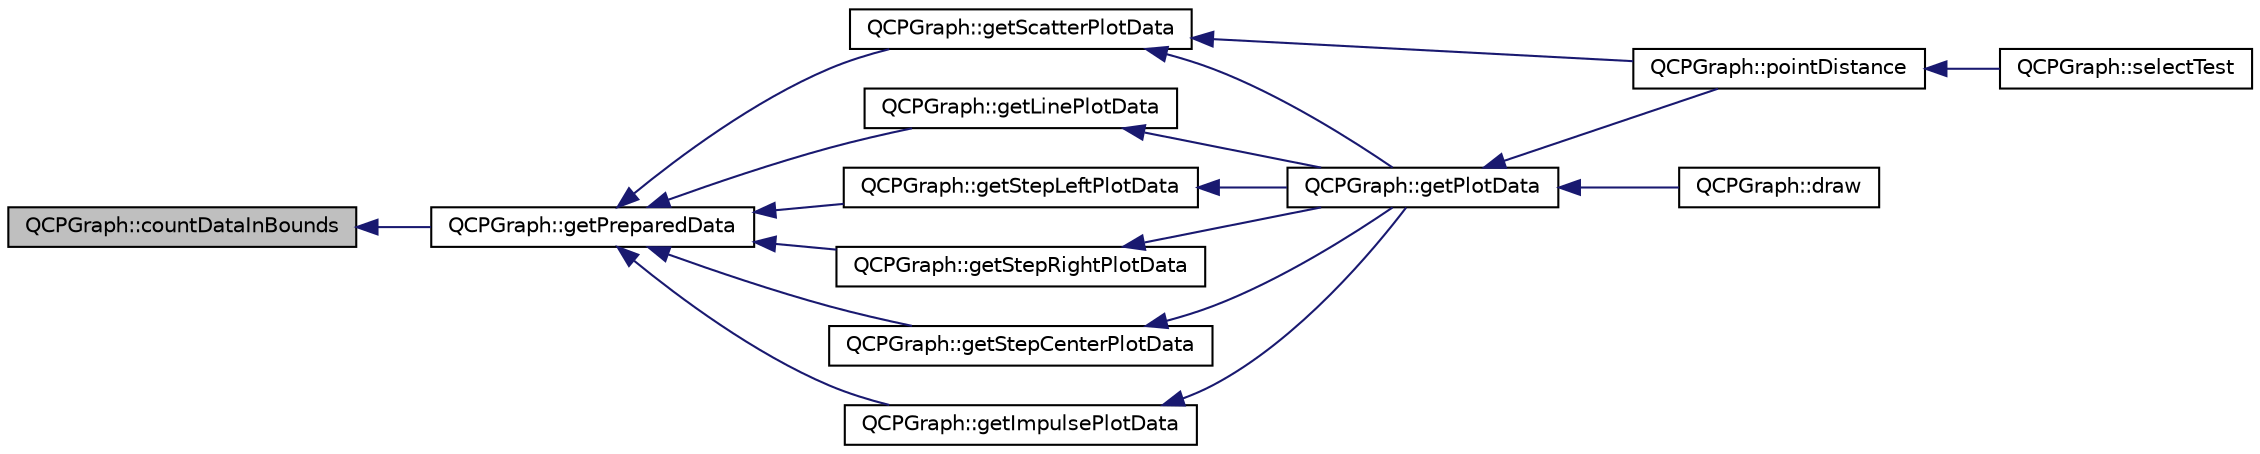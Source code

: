 digraph "QCPGraph::countDataInBounds"
{
  edge [fontname="Helvetica",fontsize="10",labelfontname="Helvetica",labelfontsize="10"];
  node [fontname="Helvetica",fontsize="10",shape=record];
  rankdir="LR";
  Node73 [label="QCPGraph::countDataInBounds",height=0.2,width=0.4,color="black", fillcolor="grey75", style="filled", fontcolor="black"];
  Node73 -> Node74 [dir="back",color="midnightblue",fontsize="10",style="solid",fontname="Helvetica"];
  Node74 [label="QCPGraph::getPreparedData",height=0.2,width=0.4,color="black", fillcolor="white", style="filled",URL="$d2/d4c/class_q_c_p_graph.html#ae853c297da9d21b6720d2d1c3b0121bf"];
  Node74 -> Node75 [dir="back",color="midnightblue",fontsize="10",style="solid",fontname="Helvetica"];
  Node75 [label="QCPGraph::getScatterPlotData",height=0.2,width=0.4,color="black", fillcolor="white", style="filled",URL="$d2/d4c/class_q_c_p_graph.html#a6ea929da420e6c104998060d19740ed6"];
  Node75 -> Node76 [dir="back",color="midnightblue",fontsize="10",style="solid",fontname="Helvetica"];
  Node76 [label="QCPGraph::getPlotData",height=0.2,width=0.4,color="black", fillcolor="white", style="filled",URL="$d2/d4c/class_q_c_p_graph.html#a5ec495f97b8185ba9712430cb1558f52"];
  Node76 -> Node77 [dir="back",color="midnightblue",fontsize="10",style="solid",fontname="Helvetica"];
  Node77 [label="QCPGraph::draw",height=0.2,width=0.4,color="black", fillcolor="white", style="filled",URL="$d2/d4c/class_q_c_p_graph.html#a659218cc62c2a7786213d9dd429c1c8d"];
  Node76 -> Node78 [dir="back",color="midnightblue",fontsize="10",style="solid",fontname="Helvetica"];
  Node78 [label="QCPGraph::pointDistance",height=0.2,width=0.4,color="black", fillcolor="white", style="filled",URL="$d2/d4c/class_q_c_p_graph.html#a96146099a5e68f49c7326a765f768da2"];
  Node78 -> Node79 [dir="back",color="midnightblue",fontsize="10",style="solid",fontname="Helvetica"];
  Node79 [label="QCPGraph::selectTest",height=0.2,width=0.4,color="black", fillcolor="white", style="filled",URL="$d2/d4c/class_q_c_p_graph.html#a36011c34aca4f7a477de25961e2f6c13"];
  Node75 -> Node78 [dir="back",color="midnightblue",fontsize="10",style="solid",fontname="Helvetica"];
  Node74 -> Node80 [dir="back",color="midnightblue",fontsize="10",style="solid",fontname="Helvetica"];
  Node80 [label="QCPGraph::getLinePlotData",height=0.2,width=0.4,color="black", fillcolor="white", style="filled",URL="$d2/d4c/class_q_c_p_graph.html#a77314984a7af578a66e939db0db48556"];
  Node80 -> Node76 [dir="back",color="midnightblue",fontsize="10",style="solid",fontname="Helvetica"];
  Node74 -> Node81 [dir="back",color="midnightblue",fontsize="10",style="solid",fontname="Helvetica"];
  Node81 [label="QCPGraph::getStepLeftPlotData",height=0.2,width=0.4,color="black", fillcolor="white", style="filled",URL="$d2/d4c/class_q_c_p_graph.html#a8f8ae9cb4aa312c2085c3f6f298f19d4"];
  Node81 -> Node76 [dir="back",color="midnightblue",fontsize="10",style="solid",fontname="Helvetica"];
  Node74 -> Node82 [dir="back",color="midnightblue",fontsize="10",style="solid",fontname="Helvetica"];
  Node82 [label="QCPGraph::getStepRightPlotData",height=0.2,width=0.4,color="black", fillcolor="white", style="filled",URL="$d2/d4c/class_q_c_p_graph.html#a59fecb135f47db10e14d75018210bf80"];
  Node82 -> Node76 [dir="back",color="midnightblue",fontsize="10",style="solid",fontname="Helvetica"];
  Node74 -> Node83 [dir="back",color="midnightblue",fontsize="10",style="solid",fontname="Helvetica"];
  Node83 [label="QCPGraph::getStepCenterPlotData",height=0.2,width=0.4,color="black", fillcolor="white", style="filled",URL="$d2/d4c/class_q_c_p_graph.html#ab860d67ecc7e2d7253ab1f19032958c2"];
  Node83 -> Node76 [dir="back",color="midnightblue",fontsize="10",style="solid",fontname="Helvetica"];
  Node74 -> Node84 [dir="back",color="midnightblue",fontsize="10",style="solid",fontname="Helvetica"];
  Node84 [label="QCPGraph::getImpulsePlotData",height=0.2,width=0.4,color="black", fillcolor="white", style="filled",URL="$d2/d4c/class_q_c_p_graph.html#aae73c001a78cbe54e55e6779d7a70957"];
  Node84 -> Node76 [dir="back",color="midnightblue",fontsize="10",style="solid",fontname="Helvetica"];
}
